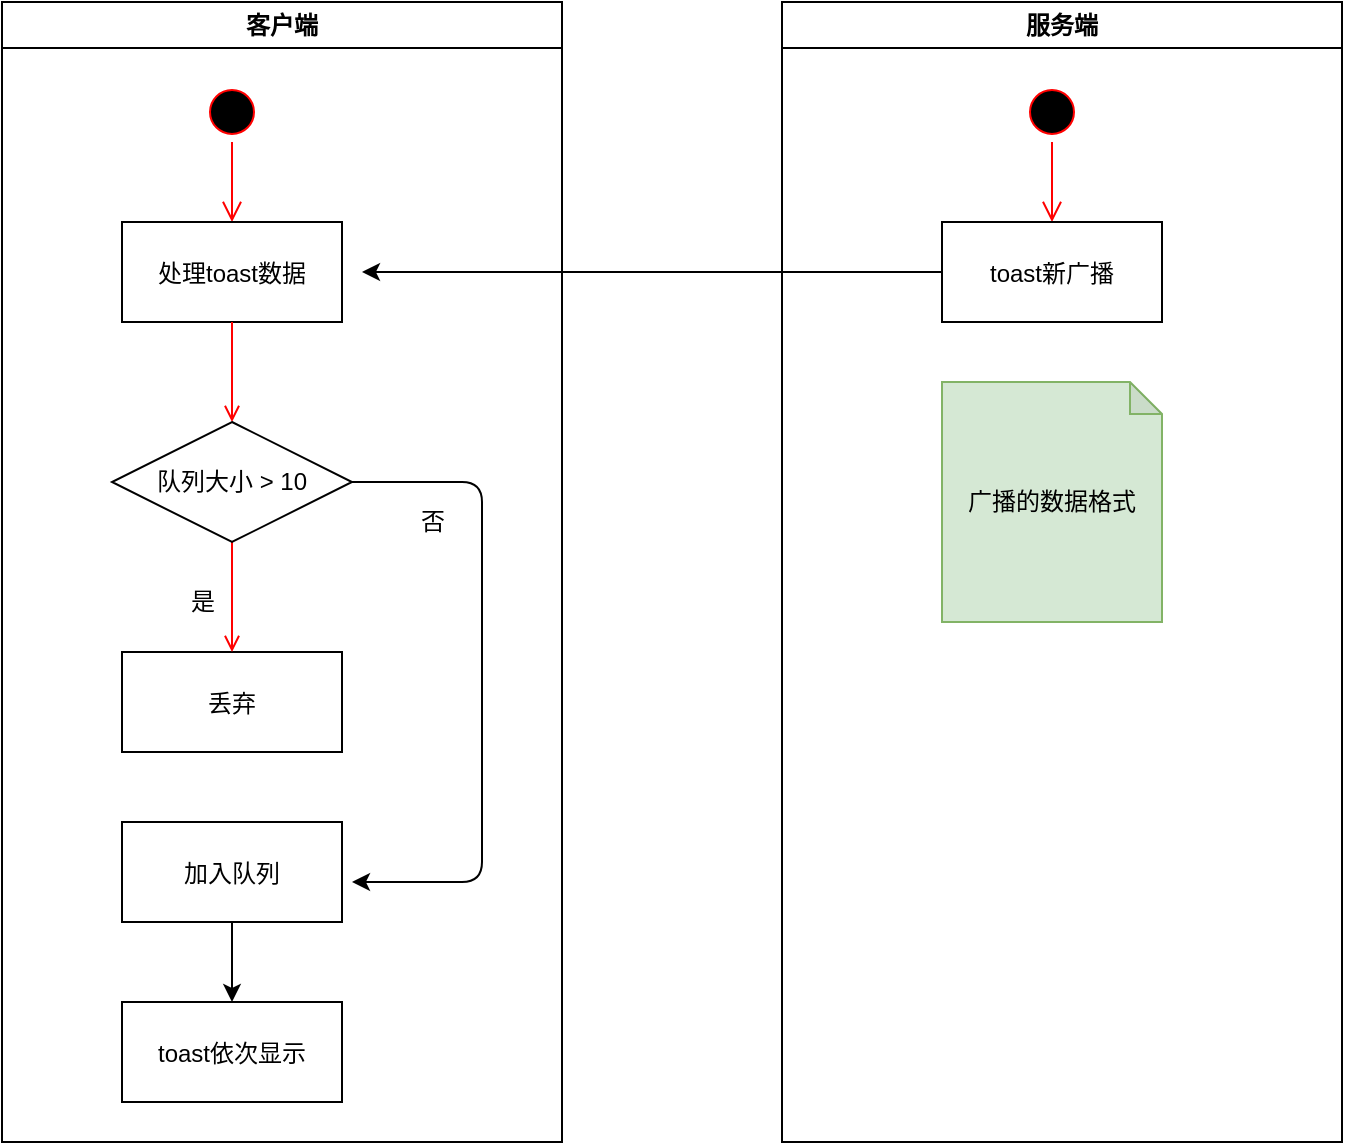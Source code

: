 <mxfile version="14.0.1" type="github">
  <diagram id="R2lEEEUBdFMjLlhIrx00" name="Page-1">
    <mxGraphModel dx="946" dy="589" grid="1" gridSize="10" guides="1" tooltips="1" connect="1" arrows="1" fold="1" page="1" pageScale="1" pageWidth="850" pageHeight="1100" math="0" shadow="0" extFonts="Permanent Marker^https://fonts.googleapis.com/css?family=Permanent+Marker">
      <root>
        <mxCell id="0" />
        <mxCell id="1" parent="0" />
        <mxCell id="_5cwRUb4suJWPlaSnPq4-1" value="客户端" style="swimlane;whiteSpace=wrap" vertex="1" parent="1">
          <mxGeometry x="20" y="220" width="280" height="570" as="geometry" />
        </mxCell>
        <mxCell id="_5cwRUb4suJWPlaSnPq4-2" value="" style="ellipse;shape=startState;fillColor=#000000;strokeColor=#ff0000;" vertex="1" parent="_5cwRUb4suJWPlaSnPq4-1">
          <mxGeometry x="100" y="40" width="30" height="30" as="geometry" />
        </mxCell>
        <mxCell id="_5cwRUb4suJWPlaSnPq4-3" value="" style="edgeStyle=elbowEdgeStyle;elbow=horizontal;verticalAlign=bottom;endArrow=open;endSize=8;strokeColor=#FF0000;endFill=1;rounded=0" edge="1" parent="_5cwRUb4suJWPlaSnPq4-1" source="_5cwRUb4suJWPlaSnPq4-2" target="_5cwRUb4suJWPlaSnPq4-4">
          <mxGeometry x="100" y="40" as="geometry">
            <mxPoint x="115" y="110" as="targetPoint" />
          </mxGeometry>
        </mxCell>
        <mxCell id="_5cwRUb4suJWPlaSnPq4-4" value="处理toast数据" style="" vertex="1" parent="_5cwRUb4suJWPlaSnPq4-1">
          <mxGeometry x="60" y="110" width="110" height="50" as="geometry" />
        </mxCell>
        <mxCell id="_5cwRUb4suJWPlaSnPq4-6" value="" style="endArrow=open;strokeColor=#FF0000;endFill=1;rounded=0;entryX=0.5;entryY=0;entryDx=0;entryDy=0;" edge="1" parent="_5cwRUb4suJWPlaSnPq4-1" source="_5cwRUb4suJWPlaSnPq4-4" target="_5cwRUb4suJWPlaSnPq4-39">
          <mxGeometry relative="1" as="geometry">
            <mxPoint x="115" y="200" as="targetPoint" />
          </mxGeometry>
        </mxCell>
        <mxCell id="_5cwRUb4suJWPlaSnPq4-7" value="丢弃" style="" vertex="1" parent="_5cwRUb4suJWPlaSnPq4-1">
          <mxGeometry x="60" y="325" width="110" height="50" as="geometry" />
        </mxCell>
        <mxCell id="_5cwRUb4suJWPlaSnPq4-8" value="" style="endArrow=open;strokeColor=#FF0000;endFill=1;rounded=0" edge="1" parent="_5cwRUb4suJWPlaSnPq4-1" target="_5cwRUb4suJWPlaSnPq4-7">
          <mxGeometry relative="1" as="geometry">
            <mxPoint x="115" y="270" as="sourcePoint" />
          </mxGeometry>
        </mxCell>
        <mxCell id="_5cwRUb4suJWPlaSnPq4-39" value="队列大小 &amp;gt; 10" style="shape=rhombus;perimeter=rhombusPerimeter;whiteSpace=wrap;html=1;align=center;" vertex="1" parent="_5cwRUb4suJWPlaSnPq4-1">
          <mxGeometry x="55" y="210" width="120" height="60" as="geometry" />
        </mxCell>
        <mxCell id="_5cwRUb4suJWPlaSnPq4-40" value="加入队列" style="" vertex="1" parent="_5cwRUb4suJWPlaSnPq4-1">
          <mxGeometry x="60" y="410" width="110" height="50" as="geometry" />
        </mxCell>
        <mxCell id="_5cwRUb4suJWPlaSnPq4-43" value="否" style="text;html=1;align=center;verticalAlign=middle;resizable=0;points=[];autosize=1;" vertex="1" parent="_5cwRUb4suJWPlaSnPq4-1">
          <mxGeometry x="200" y="250" width="30" height="20" as="geometry" />
        </mxCell>
        <mxCell id="_5cwRUb4suJWPlaSnPq4-37" value="是" style="text;html=1;align=center;verticalAlign=middle;resizable=0;points=[];autosize=1;" vertex="1" parent="_5cwRUb4suJWPlaSnPq4-1">
          <mxGeometry x="85" y="290" width="30" height="20" as="geometry" />
        </mxCell>
        <mxCell id="_5cwRUb4suJWPlaSnPq4-44" value="toast依次显示" style="" vertex="1" parent="_5cwRUb4suJWPlaSnPq4-1">
          <mxGeometry x="60" y="500" width="110" height="50" as="geometry" />
        </mxCell>
        <mxCell id="_5cwRUb4suJWPlaSnPq4-46" value="" style="endArrow=classic;html=1;exitX=0.5;exitY=1;exitDx=0;exitDy=0;entryX=0.5;entryY=0;entryDx=0;entryDy=0;" edge="1" parent="_5cwRUb4suJWPlaSnPq4-1" source="_5cwRUb4suJWPlaSnPq4-40" target="_5cwRUb4suJWPlaSnPq4-44">
          <mxGeometry width="50" height="50" relative="1" as="geometry">
            <mxPoint x="250" y="670" as="sourcePoint" />
            <mxPoint x="300" y="620" as="targetPoint" />
          </mxGeometry>
        </mxCell>
        <mxCell id="_5cwRUb4suJWPlaSnPq4-10" value="服务端" style="swimlane;whiteSpace=wrap" vertex="1" parent="1">
          <mxGeometry x="410" y="220" width="280" height="570" as="geometry" />
        </mxCell>
        <mxCell id="_5cwRUb4suJWPlaSnPq4-11" value="" style="ellipse;shape=startState;fillColor=#000000;strokeColor=#ff0000;" vertex="1" parent="_5cwRUb4suJWPlaSnPq4-10">
          <mxGeometry x="120" y="40" width="30" height="30" as="geometry" />
        </mxCell>
        <mxCell id="_5cwRUb4suJWPlaSnPq4-12" value="" style="edgeStyle=elbowEdgeStyle;elbow=horizontal;verticalAlign=bottom;endArrow=open;endSize=8;strokeColor=#FF0000;endFill=1;rounded=0" edge="1" parent="_5cwRUb4suJWPlaSnPq4-10" source="_5cwRUb4suJWPlaSnPq4-11" target="_5cwRUb4suJWPlaSnPq4-13">
          <mxGeometry x="40" y="20" as="geometry">
            <mxPoint x="55" y="90" as="targetPoint" />
          </mxGeometry>
        </mxCell>
        <mxCell id="_5cwRUb4suJWPlaSnPq4-13" value="toast新广播" style="" vertex="1" parent="_5cwRUb4suJWPlaSnPq4-10">
          <mxGeometry x="80" y="110" width="110" height="50" as="geometry" />
        </mxCell>
        <mxCell id="_5cwRUb4suJWPlaSnPq4-48" value="广播的数据格式" style="shape=note;whiteSpace=wrap;html=1;backgroundOutline=1;darkOpacity=0.05;fillColor=#d5e8d4;strokeColor=#82b366;size=16;" vertex="1" parent="_5cwRUb4suJWPlaSnPq4-10">
          <mxGeometry x="80" y="190" width="110" height="120" as="geometry" />
        </mxCell>
        <mxCell id="_5cwRUb4suJWPlaSnPq4-36" value="" style="endArrow=classic;html=1;exitX=0;exitY=0.5;exitDx=0;exitDy=0;" edge="1" parent="1" source="_5cwRUb4suJWPlaSnPq4-13">
          <mxGeometry width="50" height="50" relative="1" as="geometry">
            <mxPoint x="200" y="350" as="sourcePoint" />
            <mxPoint x="200" y="355" as="targetPoint" />
          </mxGeometry>
        </mxCell>
        <mxCell id="_5cwRUb4suJWPlaSnPq4-42" value="" style="edgeStyle=segmentEdgeStyle;endArrow=classic;html=1;exitX=1;exitY=0.5;exitDx=0;exitDy=0;" edge="1" parent="1" source="_5cwRUb4suJWPlaSnPq4-39">
          <mxGeometry width="50" height="50" relative="1" as="geometry">
            <mxPoint x="270" y="550" as="sourcePoint" />
            <mxPoint x="195" y="660" as="targetPoint" />
            <Array as="points">
              <mxPoint x="260" y="460" />
              <mxPoint x="260" y="660" />
            </Array>
          </mxGeometry>
        </mxCell>
      </root>
    </mxGraphModel>
  </diagram>
</mxfile>
